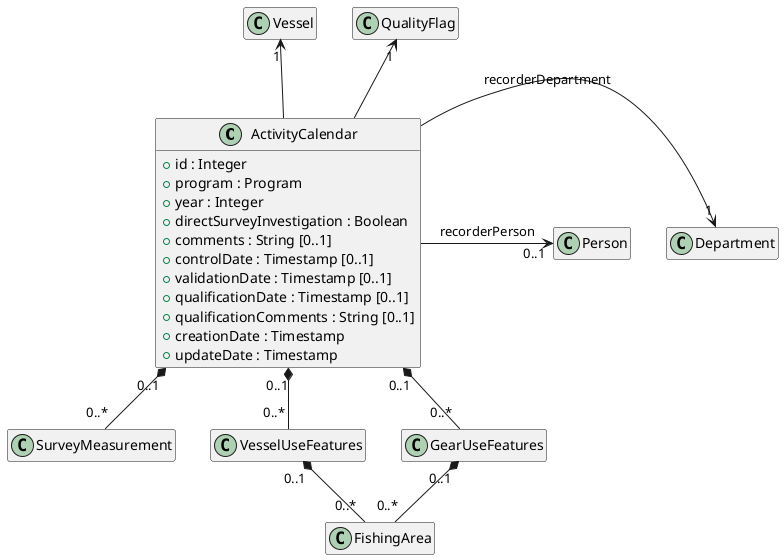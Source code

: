 @startuml
hide empty members

class ActivityCalendar {
    +id : Integer
    +program : Program
    +year : Integer
    +directSurveyInvestigation : Boolean
    +comments : String [0..1]
    +controlDate : Timestamp [0..1]
    +validationDate : Timestamp [0..1]
    +qualificationDate : Timestamp [0..1]
    +qualificationComments : String [0..1]
    +creationDate : Timestamp
    +updateDate : Timestamp
}

ActivityCalendar -up-> "1" QualityFlag
ActivityCalendar -up-> "1" Vessel

ActivityCalendar -right-> "1" Department: "recorderDepartment"
ActivityCalendar -right-> "0..1" Person: "recorderPerson"

ActivityCalendar "0..1" *-- "0..*" SurveyMeasurement
ActivityCalendar "0..1" *-- "0..*" VesselUseFeatures
ActivityCalendar "0..1" *-- "0..*" GearUseFeatures

VesselUseFeatures "0..1" *-- "0..*" FishingArea
GearUseFeatures "0..1" *-- "0..*" FishingArea

@enduml
